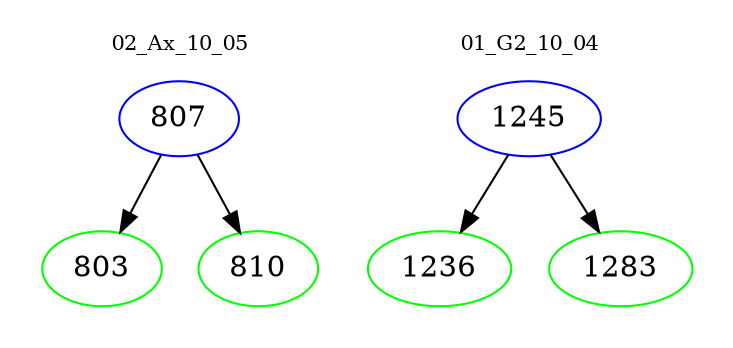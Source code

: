 digraph{
subgraph cluster_0 {
color = white
label = "02_Ax_10_05";
fontsize=10;
T0_807 [label="807", color="blue"]
T0_807 -> T0_803 [color="black"]
T0_803 [label="803", color="green"]
T0_807 -> T0_810 [color="black"]
T0_810 [label="810", color="green"]
}
subgraph cluster_1 {
color = white
label = "01_G2_10_04";
fontsize=10;
T1_1245 [label="1245", color="blue"]
T1_1245 -> T1_1236 [color="black"]
T1_1236 [label="1236", color="green"]
T1_1245 -> T1_1283 [color="black"]
T1_1283 [label="1283", color="green"]
}
}
